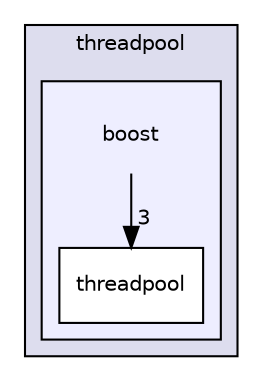 digraph "C:/Users/dekhtiar/Downloads/threadpool-0_2_5-src/threadpool-0_2_5-src/threadpool/boost" {
  compound=true
  node [ fontsize="10", fontname="Helvetica"];
  edge [ labelfontsize="10", labelfontname="Helvetica"];
  subgraph clusterdir_5fe689c47ef33b814a84e41b25604e45 {
    graph [ bgcolor="#ddddee", pencolor="black", label="threadpool" fontname="Helvetica", fontsize="10", URL="dir_5fe689c47ef33b814a84e41b25604e45.html"]
  subgraph clusterdir_00eb2e479faf7753dc74166eaa155c66 {
    graph [ bgcolor="#eeeeff", pencolor="black", label="" URL="dir_00eb2e479faf7753dc74166eaa155c66.html"];
    dir_00eb2e479faf7753dc74166eaa155c66 [shape=plaintext label="boost"];
    dir_97a6bb3187400573de8caf134b34958b [shape=box label="threadpool" color="black" fillcolor="white" style="filled" URL="dir_97a6bb3187400573de8caf134b34958b.html"];
  }
  }
  dir_00eb2e479faf7753dc74166eaa155c66->dir_97a6bb3187400573de8caf134b34958b [headlabel="3", labeldistance=1.5 headhref="dir_000007_000008.html"];
}

